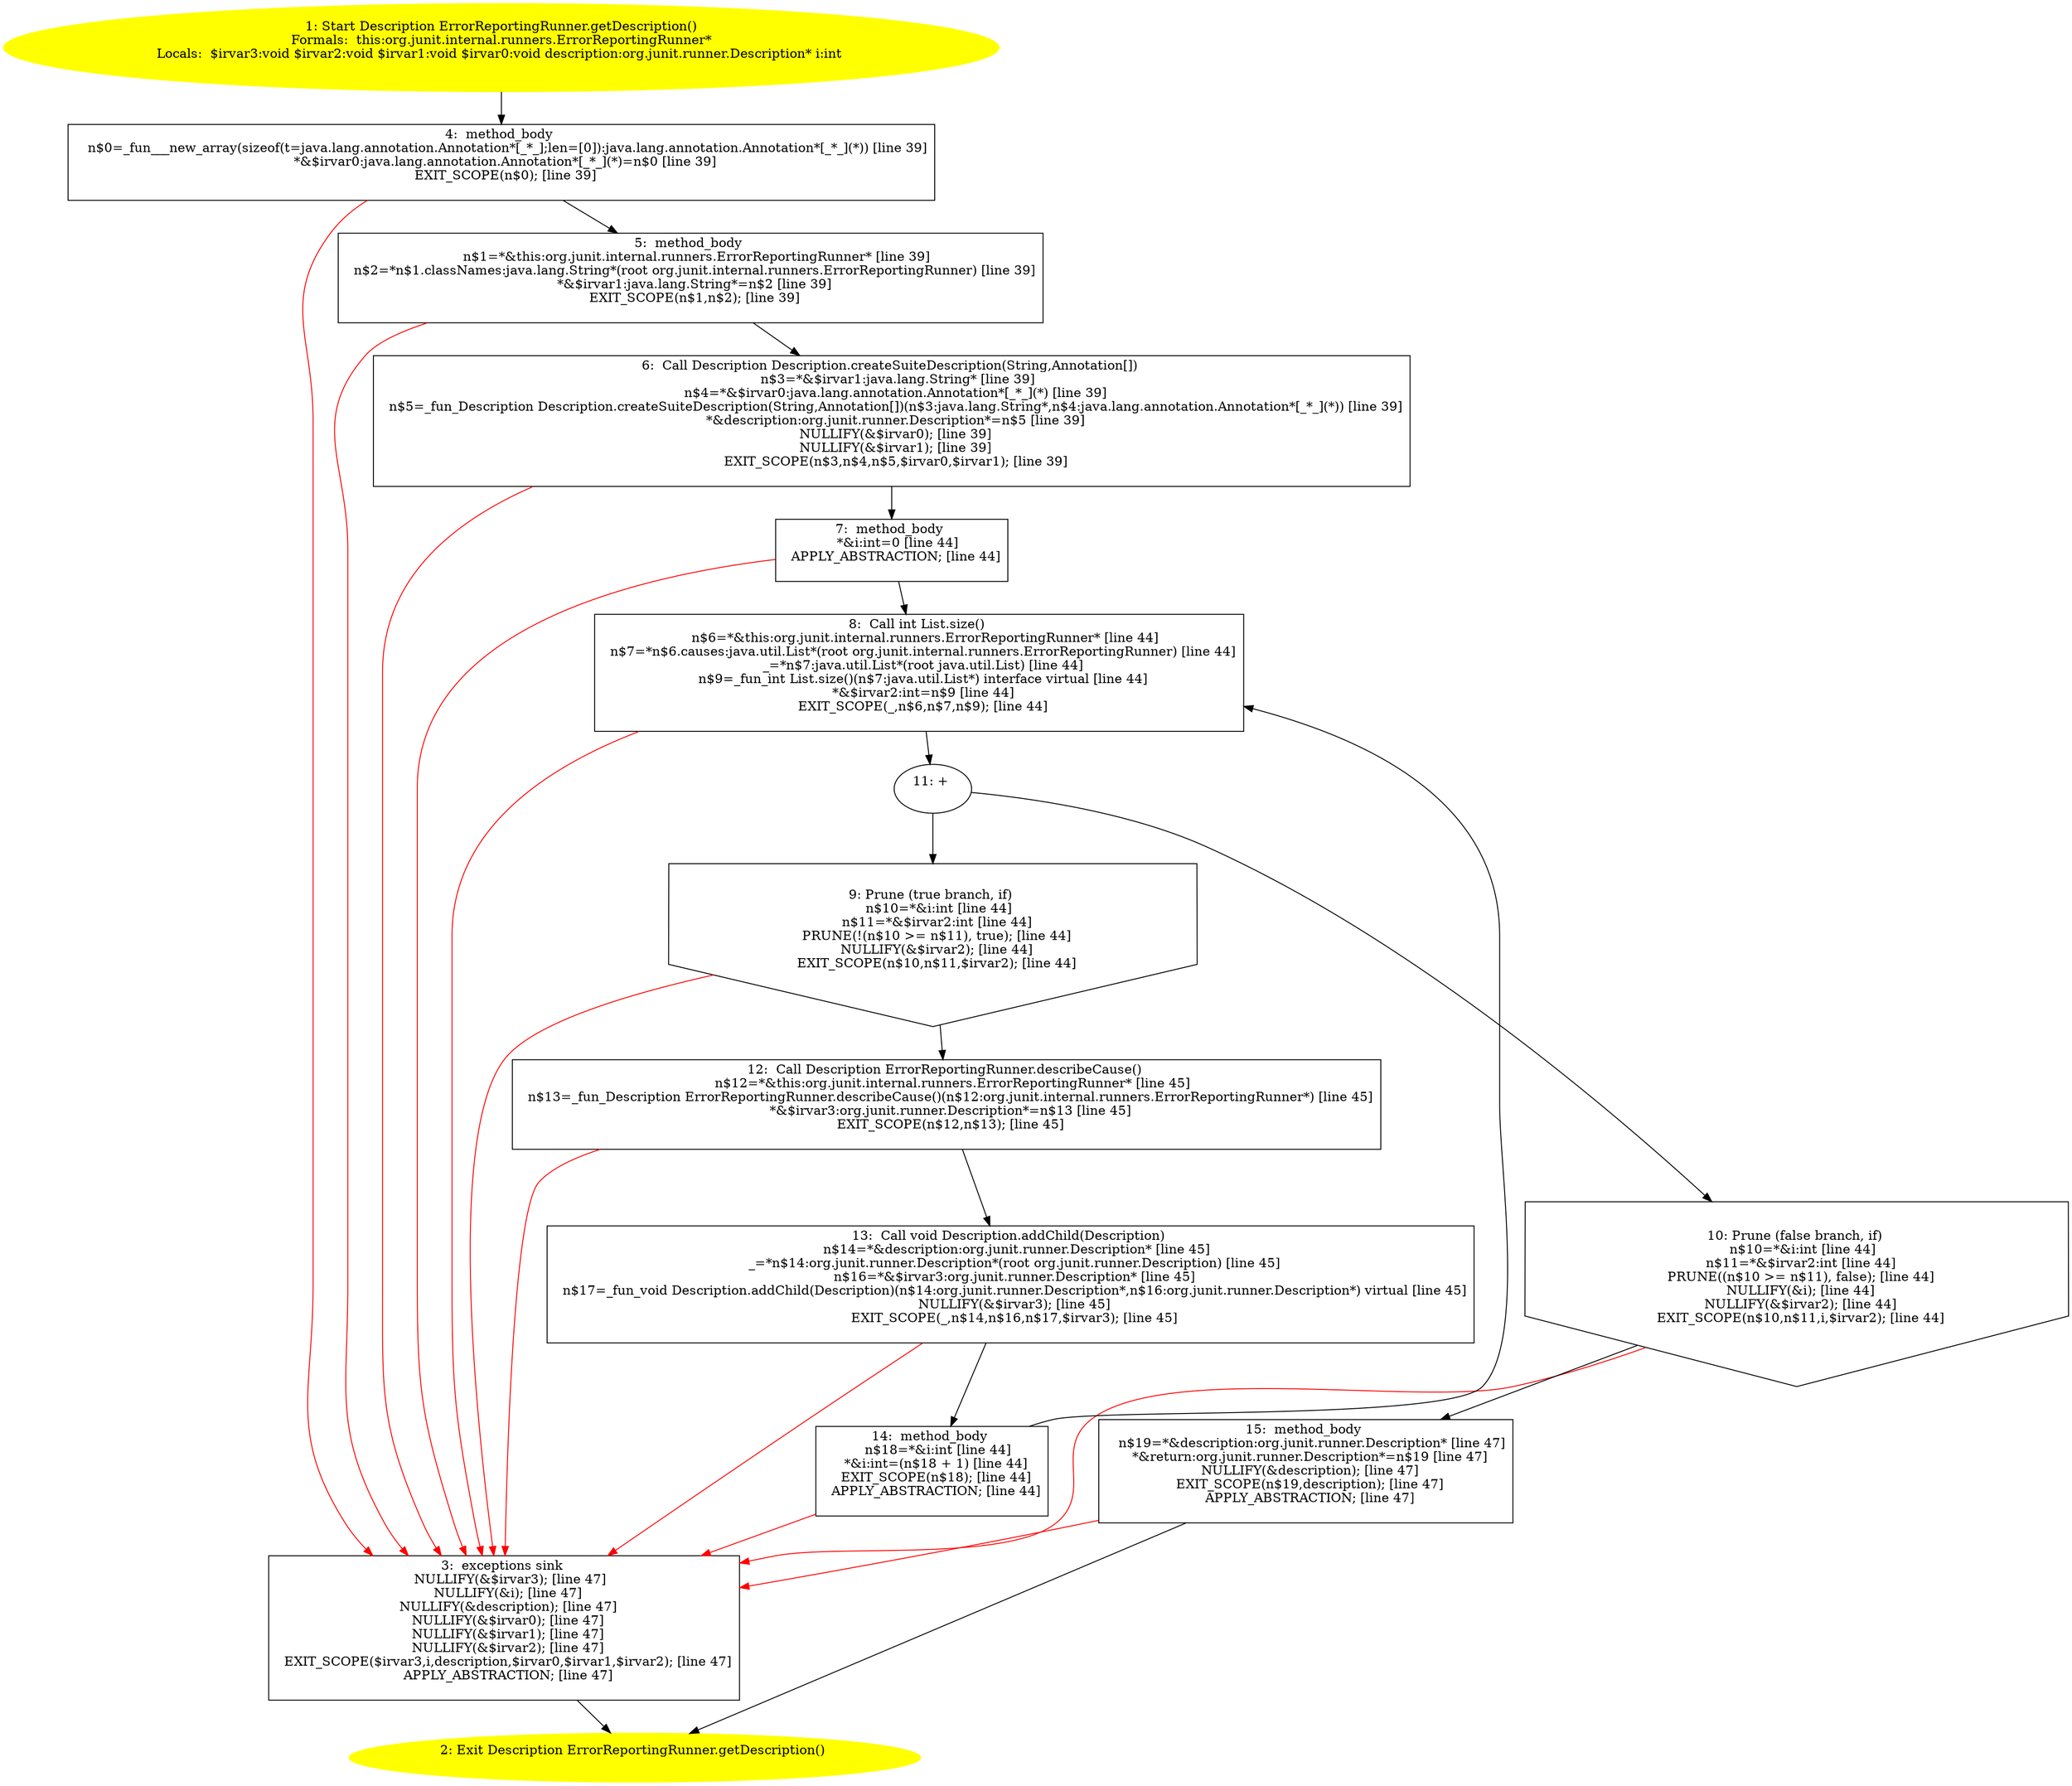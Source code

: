 /* @generated */
digraph cfg {
"org.junit.internal.runners.ErrorReportingRunner.getDescription():org.junit.runner.Description.a0bd25b611e93cd5c11bc9abec2def52_1" [label="1: Start Description ErrorReportingRunner.getDescription()\nFormals:  this:org.junit.internal.runners.ErrorReportingRunner*\nLocals:  $irvar3:void $irvar2:void $irvar1:void $irvar0:void description:org.junit.runner.Description* i:int \n  " color=yellow style=filled]
	

	 "org.junit.internal.runners.ErrorReportingRunner.getDescription():org.junit.runner.Description.a0bd25b611e93cd5c11bc9abec2def52_1" -> "org.junit.internal.runners.ErrorReportingRunner.getDescription():org.junit.runner.Description.a0bd25b611e93cd5c11bc9abec2def52_4" ;
"org.junit.internal.runners.ErrorReportingRunner.getDescription():org.junit.runner.Description.a0bd25b611e93cd5c11bc9abec2def52_2" [label="2: Exit Description ErrorReportingRunner.getDescription() \n  " color=yellow style=filled]
	

"org.junit.internal.runners.ErrorReportingRunner.getDescription():org.junit.runner.Description.a0bd25b611e93cd5c11bc9abec2def52_3" [label="3:  exceptions sink \n   NULLIFY(&$irvar3); [line 47]\n  NULLIFY(&i); [line 47]\n  NULLIFY(&description); [line 47]\n  NULLIFY(&$irvar0); [line 47]\n  NULLIFY(&$irvar1); [line 47]\n  NULLIFY(&$irvar2); [line 47]\n  EXIT_SCOPE($irvar3,i,description,$irvar0,$irvar1,$irvar2); [line 47]\n  APPLY_ABSTRACTION; [line 47]\n " shape="box"]
	

	 "org.junit.internal.runners.ErrorReportingRunner.getDescription():org.junit.runner.Description.a0bd25b611e93cd5c11bc9abec2def52_3" -> "org.junit.internal.runners.ErrorReportingRunner.getDescription():org.junit.runner.Description.a0bd25b611e93cd5c11bc9abec2def52_2" ;
"org.junit.internal.runners.ErrorReportingRunner.getDescription():org.junit.runner.Description.a0bd25b611e93cd5c11bc9abec2def52_4" [label="4:  method_body \n   n$0=_fun___new_array(sizeof(t=java.lang.annotation.Annotation*[_*_];len=[0]):java.lang.annotation.Annotation*[_*_](*)) [line 39]\n  *&$irvar0:java.lang.annotation.Annotation*[_*_](*)=n$0 [line 39]\n  EXIT_SCOPE(n$0); [line 39]\n " shape="box"]
	

	 "org.junit.internal.runners.ErrorReportingRunner.getDescription():org.junit.runner.Description.a0bd25b611e93cd5c11bc9abec2def52_4" -> "org.junit.internal.runners.ErrorReportingRunner.getDescription():org.junit.runner.Description.a0bd25b611e93cd5c11bc9abec2def52_5" ;
	 "org.junit.internal.runners.ErrorReportingRunner.getDescription():org.junit.runner.Description.a0bd25b611e93cd5c11bc9abec2def52_4" -> "org.junit.internal.runners.ErrorReportingRunner.getDescription():org.junit.runner.Description.a0bd25b611e93cd5c11bc9abec2def52_3" [color="red" ];
"org.junit.internal.runners.ErrorReportingRunner.getDescription():org.junit.runner.Description.a0bd25b611e93cd5c11bc9abec2def52_5" [label="5:  method_body \n   n$1=*&this:org.junit.internal.runners.ErrorReportingRunner* [line 39]\n  n$2=*n$1.classNames:java.lang.String*(root org.junit.internal.runners.ErrorReportingRunner) [line 39]\n  *&$irvar1:java.lang.String*=n$2 [line 39]\n  EXIT_SCOPE(n$1,n$2); [line 39]\n " shape="box"]
	

	 "org.junit.internal.runners.ErrorReportingRunner.getDescription():org.junit.runner.Description.a0bd25b611e93cd5c11bc9abec2def52_5" -> "org.junit.internal.runners.ErrorReportingRunner.getDescription():org.junit.runner.Description.a0bd25b611e93cd5c11bc9abec2def52_6" ;
	 "org.junit.internal.runners.ErrorReportingRunner.getDescription():org.junit.runner.Description.a0bd25b611e93cd5c11bc9abec2def52_5" -> "org.junit.internal.runners.ErrorReportingRunner.getDescription():org.junit.runner.Description.a0bd25b611e93cd5c11bc9abec2def52_3" [color="red" ];
"org.junit.internal.runners.ErrorReportingRunner.getDescription():org.junit.runner.Description.a0bd25b611e93cd5c11bc9abec2def52_6" [label="6:  Call Description Description.createSuiteDescription(String,Annotation[]) \n   n$3=*&$irvar1:java.lang.String* [line 39]\n  n$4=*&$irvar0:java.lang.annotation.Annotation*[_*_](*) [line 39]\n  n$5=_fun_Description Description.createSuiteDescription(String,Annotation[])(n$3:java.lang.String*,n$4:java.lang.annotation.Annotation*[_*_](*)) [line 39]\n  *&description:org.junit.runner.Description*=n$5 [line 39]\n  NULLIFY(&$irvar0); [line 39]\n  NULLIFY(&$irvar1); [line 39]\n  EXIT_SCOPE(n$3,n$4,n$5,$irvar0,$irvar1); [line 39]\n " shape="box"]
	

	 "org.junit.internal.runners.ErrorReportingRunner.getDescription():org.junit.runner.Description.a0bd25b611e93cd5c11bc9abec2def52_6" -> "org.junit.internal.runners.ErrorReportingRunner.getDescription():org.junit.runner.Description.a0bd25b611e93cd5c11bc9abec2def52_7" ;
	 "org.junit.internal.runners.ErrorReportingRunner.getDescription():org.junit.runner.Description.a0bd25b611e93cd5c11bc9abec2def52_6" -> "org.junit.internal.runners.ErrorReportingRunner.getDescription():org.junit.runner.Description.a0bd25b611e93cd5c11bc9abec2def52_3" [color="red" ];
"org.junit.internal.runners.ErrorReportingRunner.getDescription():org.junit.runner.Description.a0bd25b611e93cd5c11bc9abec2def52_7" [label="7:  method_body \n   *&i:int=0 [line 44]\n  APPLY_ABSTRACTION; [line 44]\n " shape="box"]
	

	 "org.junit.internal.runners.ErrorReportingRunner.getDescription():org.junit.runner.Description.a0bd25b611e93cd5c11bc9abec2def52_7" -> "org.junit.internal.runners.ErrorReportingRunner.getDescription():org.junit.runner.Description.a0bd25b611e93cd5c11bc9abec2def52_8" ;
	 "org.junit.internal.runners.ErrorReportingRunner.getDescription():org.junit.runner.Description.a0bd25b611e93cd5c11bc9abec2def52_7" -> "org.junit.internal.runners.ErrorReportingRunner.getDescription():org.junit.runner.Description.a0bd25b611e93cd5c11bc9abec2def52_3" [color="red" ];
"org.junit.internal.runners.ErrorReportingRunner.getDescription():org.junit.runner.Description.a0bd25b611e93cd5c11bc9abec2def52_8" [label="8:  Call int List.size() \n   n$6=*&this:org.junit.internal.runners.ErrorReportingRunner* [line 44]\n  n$7=*n$6.causes:java.util.List*(root org.junit.internal.runners.ErrorReportingRunner) [line 44]\n  _=*n$7:java.util.List*(root java.util.List) [line 44]\n  n$9=_fun_int List.size()(n$7:java.util.List*) interface virtual [line 44]\n  *&$irvar2:int=n$9 [line 44]\n  EXIT_SCOPE(_,n$6,n$7,n$9); [line 44]\n " shape="box"]
	

	 "org.junit.internal.runners.ErrorReportingRunner.getDescription():org.junit.runner.Description.a0bd25b611e93cd5c11bc9abec2def52_8" -> "org.junit.internal.runners.ErrorReportingRunner.getDescription():org.junit.runner.Description.a0bd25b611e93cd5c11bc9abec2def52_11" ;
	 "org.junit.internal.runners.ErrorReportingRunner.getDescription():org.junit.runner.Description.a0bd25b611e93cd5c11bc9abec2def52_8" -> "org.junit.internal.runners.ErrorReportingRunner.getDescription():org.junit.runner.Description.a0bd25b611e93cd5c11bc9abec2def52_3" [color="red" ];
"org.junit.internal.runners.ErrorReportingRunner.getDescription():org.junit.runner.Description.a0bd25b611e93cd5c11bc9abec2def52_9" [label="9: Prune (true branch, if) \n   n$10=*&i:int [line 44]\n  n$11=*&$irvar2:int [line 44]\n  PRUNE(!(n$10 >= n$11), true); [line 44]\n  NULLIFY(&$irvar2); [line 44]\n  EXIT_SCOPE(n$10,n$11,$irvar2); [line 44]\n " shape="invhouse"]
	

	 "org.junit.internal.runners.ErrorReportingRunner.getDescription():org.junit.runner.Description.a0bd25b611e93cd5c11bc9abec2def52_9" -> "org.junit.internal.runners.ErrorReportingRunner.getDescription():org.junit.runner.Description.a0bd25b611e93cd5c11bc9abec2def52_12" ;
	 "org.junit.internal.runners.ErrorReportingRunner.getDescription():org.junit.runner.Description.a0bd25b611e93cd5c11bc9abec2def52_9" -> "org.junit.internal.runners.ErrorReportingRunner.getDescription():org.junit.runner.Description.a0bd25b611e93cd5c11bc9abec2def52_3" [color="red" ];
"org.junit.internal.runners.ErrorReportingRunner.getDescription():org.junit.runner.Description.a0bd25b611e93cd5c11bc9abec2def52_10" [label="10: Prune (false branch, if) \n   n$10=*&i:int [line 44]\n  n$11=*&$irvar2:int [line 44]\n  PRUNE((n$10 >= n$11), false); [line 44]\n  NULLIFY(&i); [line 44]\n  NULLIFY(&$irvar2); [line 44]\n  EXIT_SCOPE(n$10,n$11,i,$irvar2); [line 44]\n " shape="invhouse"]
	

	 "org.junit.internal.runners.ErrorReportingRunner.getDescription():org.junit.runner.Description.a0bd25b611e93cd5c11bc9abec2def52_10" -> "org.junit.internal.runners.ErrorReportingRunner.getDescription():org.junit.runner.Description.a0bd25b611e93cd5c11bc9abec2def52_15" ;
	 "org.junit.internal.runners.ErrorReportingRunner.getDescription():org.junit.runner.Description.a0bd25b611e93cd5c11bc9abec2def52_10" -> "org.junit.internal.runners.ErrorReportingRunner.getDescription():org.junit.runner.Description.a0bd25b611e93cd5c11bc9abec2def52_3" [color="red" ];
"org.junit.internal.runners.ErrorReportingRunner.getDescription():org.junit.runner.Description.a0bd25b611e93cd5c11bc9abec2def52_11" [label="11: + \n  " ]
	

	 "org.junit.internal.runners.ErrorReportingRunner.getDescription():org.junit.runner.Description.a0bd25b611e93cd5c11bc9abec2def52_11" -> "org.junit.internal.runners.ErrorReportingRunner.getDescription():org.junit.runner.Description.a0bd25b611e93cd5c11bc9abec2def52_9" ;
	 "org.junit.internal.runners.ErrorReportingRunner.getDescription():org.junit.runner.Description.a0bd25b611e93cd5c11bc9abec2def52_11" -> "org.junit.internal.runners.ErrorReportingRunner.getDescription():org.junit.runner.Description.a0bd25b611e93cd5c11bc9abec2def52_10" ;
"org.junit.internal.runners.ErrorReportingRunner.getDescription():org.junit.runner.Description.a0bd25b611e93cd5c11bc9abec2def52_12" [label="12:  Call Description ErrorReportingRunner.describeCause() \n   n$12=*&this:org.junit.internal.runners.ErrorReportingRunner* [line 45]\n  n$13=_fun_Description ErrorReportingRunner.describeCause()(n$12:org.junit.internal.runners.ErrorReportingRunner*) [line 45]\n  *&$irvar3:org.junit.runner.Description*=n$13 [line 45]\n  EXIT_SCOPE(n$12,n$13); [line 45]\n " shape="box"]
	

	 "org.junit.internal.runners.ErrorReportingRunner.getDescription():org.junit.runner.Description.a0bd25b611e93cd5c11bc9abec2def52_12" -> "org.junit.internal.runners.ErrorReportingRunner.getDescription():org.junit.runner.Description.a0bd25b611e93cd5c11bc9abec2def52_13" ;
	 "org.junit.internal.runners.ErrorReportingRunner.getDescription():org.junit.runner.Description.a0bd25b611e93cd5c11bc9abec2def52_12" -> "org.junit.internal.runners.ErrorReportingRunner.getDescription():org.junit.runner.Description.a0bd25b611e93cd5c11bc9abec2def52_3" [color="red" ];
"org.junit.internal.runners.ErrorReportingRunner.getDescription():org.junit.runner.Description.a0bd25b611e93cd5c11bc9abec2def52_13" [label="13:  Call void Description.addChild(Description) \n   n$14=*&description:org.junit.runner.Description* [line 45]\n  _=*n$14:org.junit.runner.Description*(root org.junit.runner.Description) [line 45]\n  n$16=*&$irvar3:org.junit.runner.Description* [line 45]\n  n$17=_fun_void Description.addChild(Description)(n$14:org.junit.runner.Description*,n$16:org.junit.runner.Description*) virtual [line 45]\n  NULLIFY(&$irvar3); [line 45]\n  EXIT_SCOPE(_,n$14,n$16,n$17,$irvar3); [line 45]\n " shape="box"]
	

	 "org.junit.internal.runners.ErrorReportingRunner.getDescription():org.junit.runner.Description.a0bd25b611e93cd5c11bc9abec2def52_13" -> "org.junit.internal.runners.ErrorReportingRunner.getDescription():org.junit.runner.Description.a0bd25b611e93cd5c11bc9abec2def52_14" ;
	 "org.junit.internal.runners.ErrorReportingRunner.getDescription():org.junit.runner.Description.a0bd25b611e93cd5c11bc9abec2def52_13" -> "org.junit.internal.runners.ErrorReportingRunner.getDescription():org.junit.runner.Description.a0bd25b611e93cd5c11bc9abec2def52_3" [color="red" ];
"org.junit.internal.runners.ErrorReportingRunner.getDescription():org.junit.runner.Description.a0bd25b611e93cd5c11bc9abec2def52_14" [label="14:  method_body \n   n$18=*&i:int [line 44]\n  *&i:int=(n$18 + 1) [line 44]\n  EXIT_SCOPE(n$18); [line 44]\n  APPLY_ABSTRACTION; [line 44]\n " shape="box"]
	

	 "org.junit.internal.runners.ErrorReportingRunner.getDescription():org.junit.runner.Description.a0bd25b611e93cd5c11bc9abec2def52_14" -> "org.junit.internal.runners.ErrorReportingRunner.getDescription():org.junit.runner.Description.a0bd25b611e93cd5c11bc9abec2def52_8" ;
	 "org.junit.internal.runners.ErrorReportingRunner.getDescription():org.junit.runner.Description.a0bd25b611e93cd5c11bc9abec2def52_14" -> "org.junit.internal.runners.ErrorReportingRunner.getDescription():org.junit.runner.Description.a0bd25b611e93cd5c11bc9abec2def52_3" [color="red" ];
"org.junit.internal.runners.ErrorReportingRunner.getDescription():org.junit.runner.Description.a0bd25b611e93cd5c11bc9abec2def52_15" [label="15:  method_body \n   n$19=*&description:org.junit.runner.Description* [line 47]\n  *&return:org.junit.runner.Description*=n$19 [line 47]\n  NULLIFY(&description); [line 47]\n  EXIT_SCOPE(n$19,description); [line 47]\n  APPLY_ABSTRACTION; [line 47]\n " shape="box"]
	

	 "org.junit.internal.runners.ErrorReportingRunner.getDescription():org.junit.runner.Description.a0bd25b611e93cd5c11bc9abec2def52_15" -> "org.junit.internal.runners.ErrorReportingRunner.getDescription():org.junit.runner.Description.a0bd25b611e93cd5c11bc9abec2def52_2" ;
	 "org.junit.internal.runners.ErrorReportingRunner.getDescription():org.junit.runner.Description.a0bd25b611e93cd5c11bc9abec2def52_15" -> "org.junit.internal.runners.ErrorReportingRunner.getDescription():org.junit.runner.Description.a0bd25b611e93cd5c11bc9abec2def52_3" [color="red" ];
}
